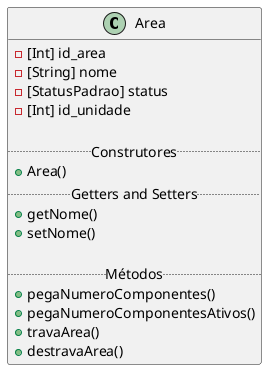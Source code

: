@startuml
class Area {
    -[Int] id_area
    -[String] nome
    -[StatusPadrao] status
    -[Int] id_unidade
 
  .. Construtores ..
    +Area()
  .. Getters and Setters ..
    +getNome()
    +setNome()
    
  .. Métodos ..
    +pegaNumeroComponentes()
    +pegaNumeroComponentesAtivos()
    +travaArea()
    +destravaArea()
}
@enduml